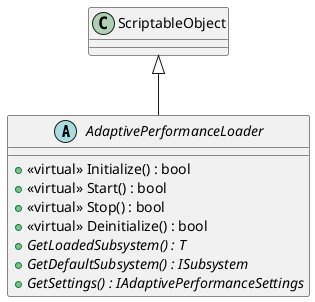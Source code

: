 @startuml
abstract class AdaptivePerformanceLoader {
    + <<virtual>> Initialize() : bool
    + <<virtual>> Start() : bool
    + <<virtual>> Stop() : bool
    + <<virtual>> Deinitialize() : bool
    + {abstract} GetLoadedSubsystem() : T
    + {abstract} GetDefaultSubsystem() : ISubsystem
    + {abstract} GetSettings() : IAdaptivePerformanceSettings
}
ScriptableObject <|-- AdaptivePerformanceLoader
@enduml
